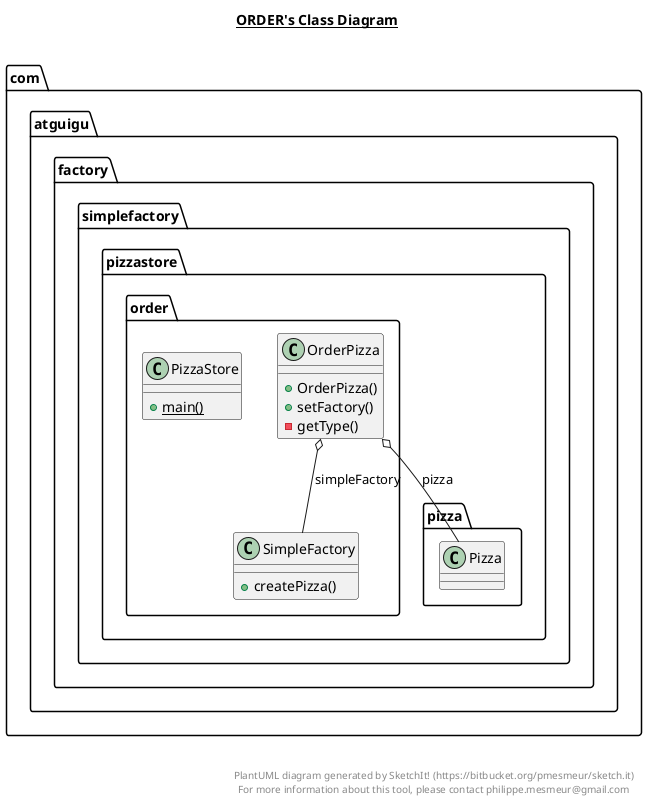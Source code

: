 @startuml

title __ORDER's Class Diagram__\n

  namespace com.atguigu.factory.simplefactory.pizzastore.order {
    class com.atguigu.factory.simplefactory.pizzastore.order.OrderPizza {
        + OrderPizza()
        + setFactory()
        - getType()
    }
  }
  

  namespace com.atguigu.factory.simplefactory.pizzastore.order {
    class com.atguigu.factory.simplefactory.pizzastore.order.PizzaStore {
        {static} + main()
    }
  }
  

  namespace com.atguigu.factory.simplefactory.pizzastore.order {
    class com.atguigu.factory.simplefactory.pizzastore.order.SimpleFactory {
        + createPizza()
    }
  }
  

  com.atguigu.factory.simplefactory.pizzastore.order.OrderPizza o-- com.atguigu.factory.simplefactory.pizzastore.pizza.Pizza : pizza
  com.atguigu.factory.simplefactory.pizzastore.order.OrderPizza o-- com.atguigu.factory.simplefactory.pizzastore.order.SimpleFactory : simpleFactory


right footer


PlantUML diagram generated by SketchIt! (https://bitbucket.org/pmesmeur/sketch.it)
For more information about this tool, please contact philippe.mesmeur@gmail.com
endfooter

@enduml
